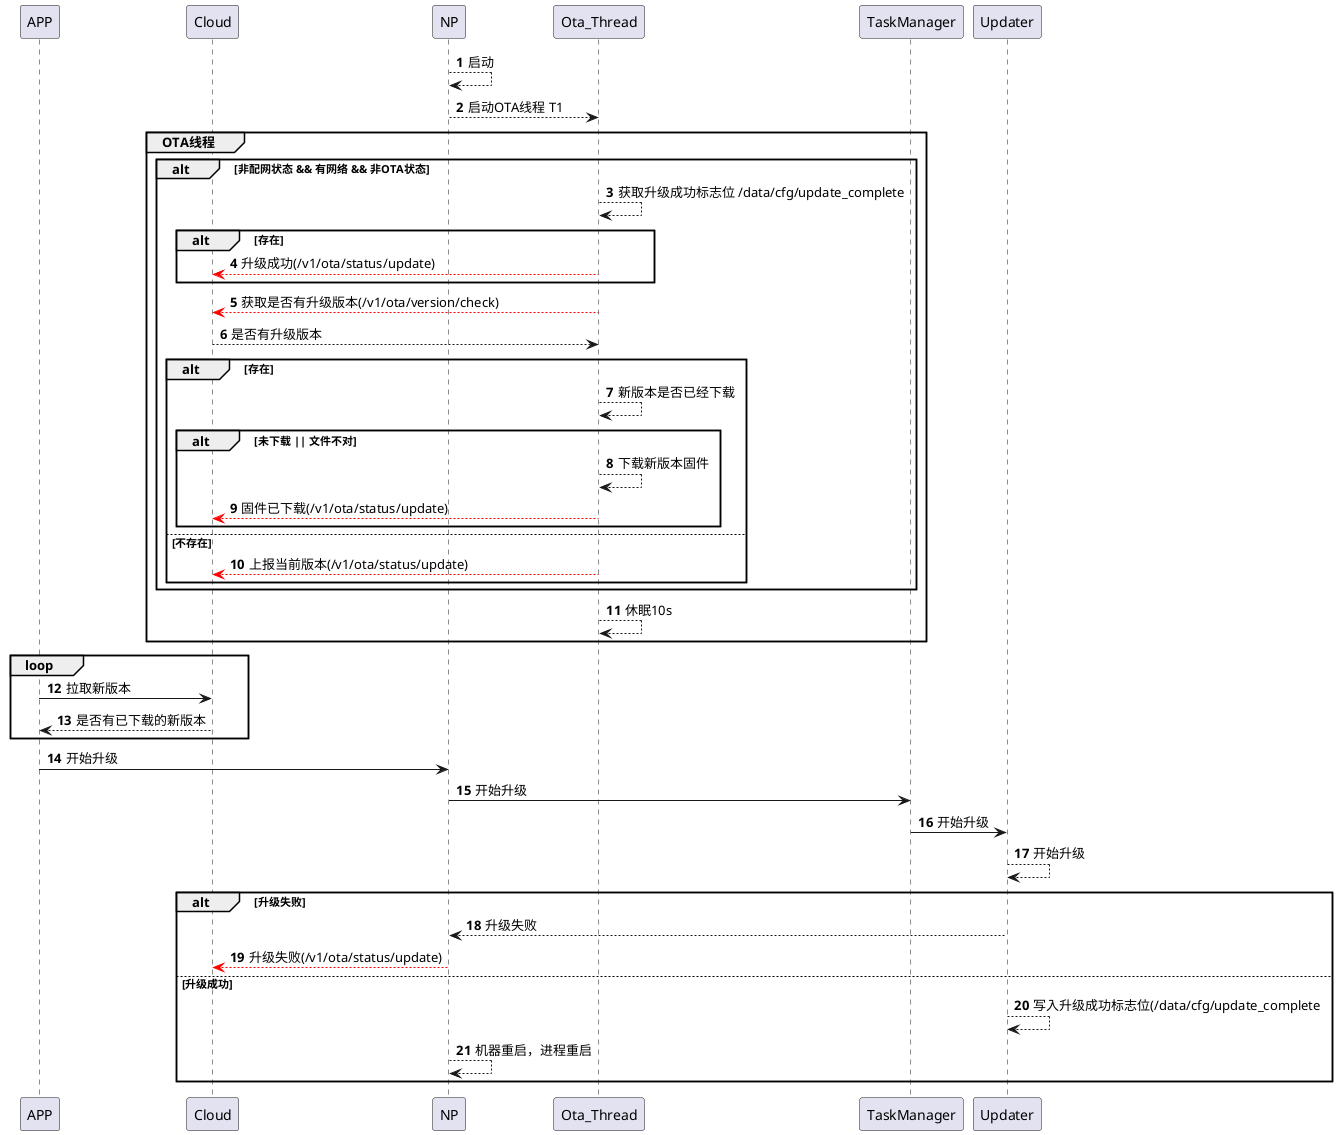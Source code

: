 @startuml

participant APP
participant Cloud
participant NP
participant Ota_Thread
participant TaskManager
participant Updater

autonumber
NP --> NP: 启动
NP --> Ota_Thread: 启动OTA线程 T1
group OTA线程
    alt 非配网状态 && 有网络 && 非OTA状态
        Ota_Thread --> Ota_Thread: 获取升级成功标志位 /data/cfg/update_complete
        alt 存在
            Ota_Thread -[#red]-> Cloud: 升级成功(/v1/ota/status/update)
        end
        Ota_Thread -[#red]-> Cloud: 获取是否有升级版本(/v1/ota/version/check)
        Ota_Thread <-- Cloud: 是否有升级版本
        alt 存在
            Ota_Thread --> Ota_Thread: 新版本是否已经下载
            alt 未下载 || 文件不对
                Ota_Thread --> Ota_Thread: 下载新版本固件
                Ota_Thread -[#red]-> Cloud: 固件已下载(/v1/ota/status/update)
            end
        else 不存在
            Ota_Thread -[#red]-> Cloud: 上报当前版本(/v1/ota/status/update)
        end
    end
    Ota_Thread --> Ota_Thread: 休眠10s
end

loop
    APP -> Cloud: 拉取新版本
    APP <-- Cloud: 是否有已下载的新版本
end

APP ->NP: 开始升级
NP -> TaskManager: 开始升级
TaskManager -> Updater: 开始升级
Updater --> Updater: 开始升级
alt 升级失败
    Updater --> NP: 升级失败
    NP -[#red]-> Cloud: 升级失败(/v1/ota/status/update)
else 升级成功
    Updater --> Updater: 写入升级成功标志位(/data/cfg/update_complete
    NP --> NP: 机器重启，进程重启
end
@enduml